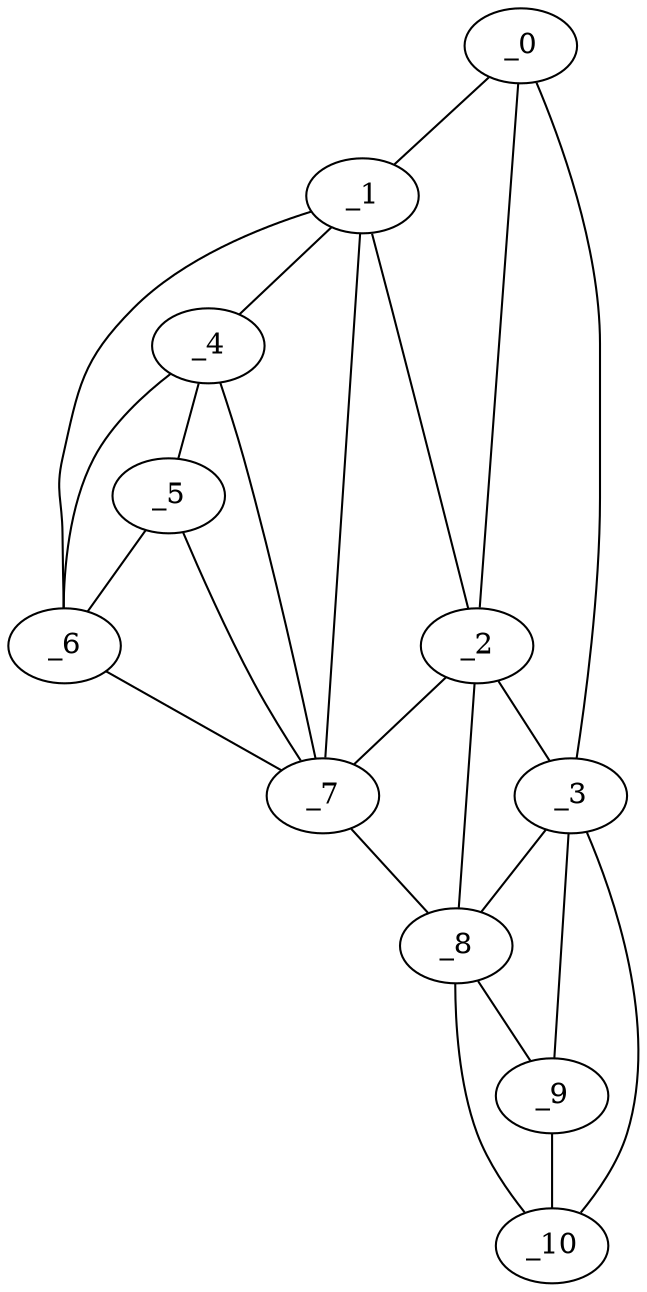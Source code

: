 graph "obj50__45.gxl" {
	_0	 [x=34,
		y=74];
	_1	 [x=47,
		y=39];
	_0 -- _1	 [valence=1];
	_2	 [x=49,
		y=79];
	_0 -- _2	 [valence=2];
	_3	 [x=49,
		y=97];
	_0 -- _3	 [valence=1];
	_1 -- _2	 [valence=2];
	_4	 [x=65,
		y=23];
	_1 -- _4	 [valence=2];
	_6	 [x=73,
		y=10];
	_1 -- _6	 [valence=1];
	_7	 [x=82,
		y=39];
	_1 -- _7	 [valence=2];
	_2 -- _3	 [valence=2];
	_2 -- _7	 [valence=2];
	_8	 [x=95,
		y=83];
	_2 -- _8	 [valence=1];
	_3 -- _8	 [valence=2];
	_9	 [x=95,
		y=110];
	_3 -- _9	 [valence=2];
	_10	 [x=96,
		y=116];
	_3 -- _10	 [valence=1];
	_5	 [x=70,
		y=17];
	_4 -- _5	 [valence=1];
	_4 -- _6	 [valence=1];
	_4 -- _7	 [valence=2];
	_5 -- _6	 [valence=2];
	_5 -- _7	 [valence=2];
	_6 -- _7	 [valence=1];
	_7 -- _8	 [valence=1];
	_8 -- _9	 [valence=1];
	_8 -- _10	 [valence=1];
	_9 -- _10	 [valence=2];
}
